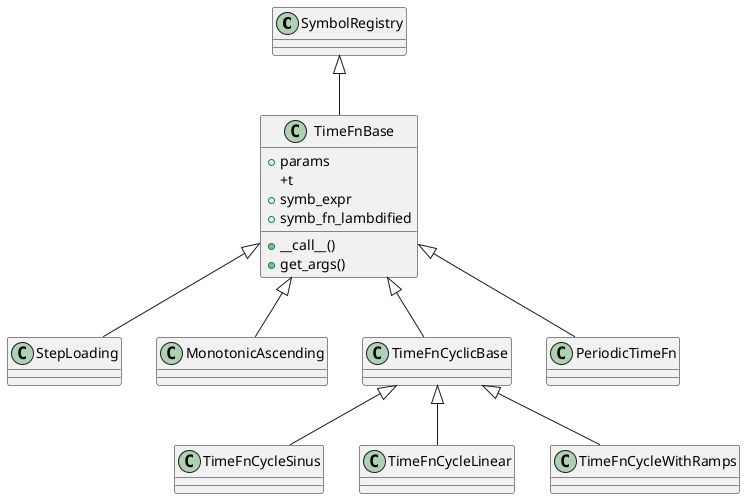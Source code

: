 @startuml
class SymbolRegistry
class TimeFnBase {
    +params
    +t
    +__call__()
    +get_args()
    +symb_expr
    +symb_fn_lambdified
}
SymbolRegistry <|-- TimeFnBase
TimeFnBase <|-- StepLoading
TimeFnBase <|-- MonotonicAscending
TimeFnBase <|-- TimeFnCyclicBase
TimeFnCyclicBase <|-- TimeFnCycleSinus
TimeFnCyclicBase <|-- TimeFnCycleLinear
TimeFnCyclicBase <|-- TimeFnCycleWithRamps
TimeFnBase <|-- PeriodicTimeFn
@enduml
